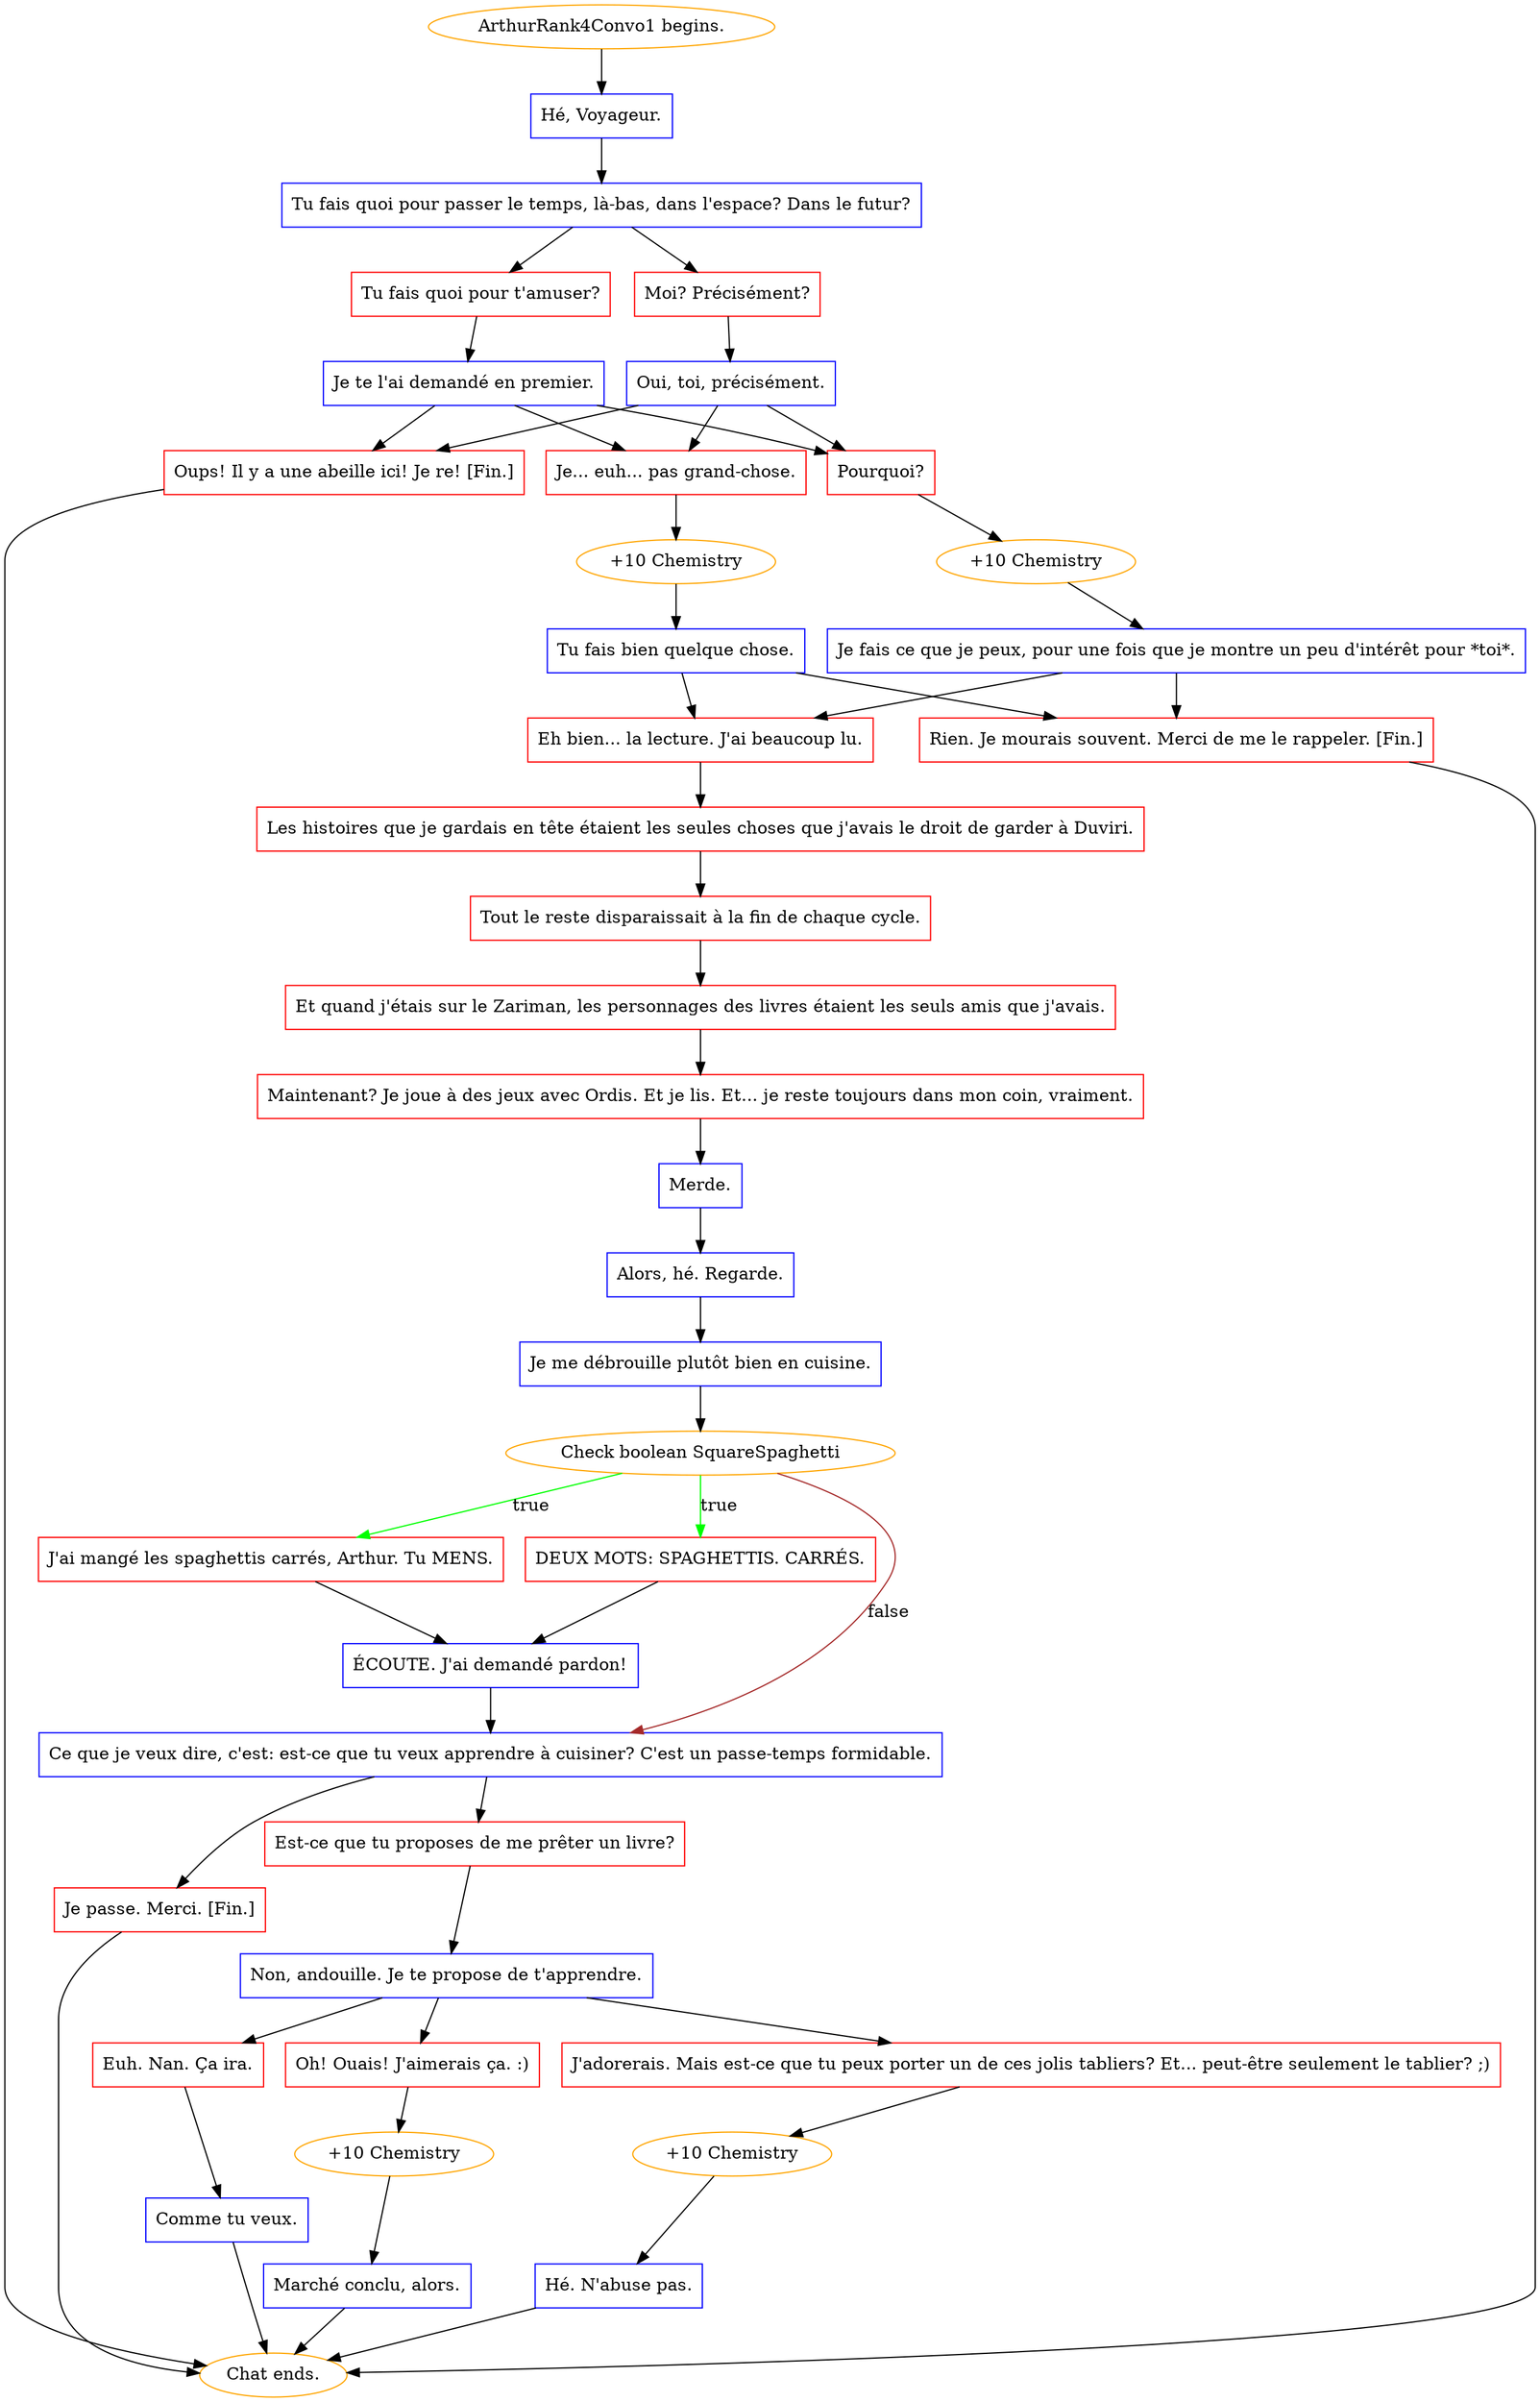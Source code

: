 digraph {
	"ArthurRank4Convo1 begins." [color=orange];
		"ArthurRank4Convo1 begins." -> j939183035;
	j939183035 [label="Hé, Voyageur.",shape=box,color=blue];
		j939183035 -> j3250587231;
	j3250587231 [label="Tu fais quoi pour passer le temps, là-bas, dans l'espace? Dans le futur?",shape=box,color=blue];
		j3250587231 -> j350309274;
		j3250587231 -> j443348658;
	j350309274 [label="Tu fais quoi pour t'amuser?",shape=box,color=red];
		j350309274 -> j295930526;
	j443348658 [label="Moi? Précisément?",shape=box,color=red];
		j443348658 -> j1636583893;
	j295930526 [label="Je te l'ai demandé en premier.",shape=box,color=blue];
		j295930526 -> j74005479;
		j295930526 -> j764677724;
		j295930526 -> j3667402872;
	j1636583893 [label="Oui, toi, précisément.",shape=box,color=blue];
		j1636583893 -> j74005479;
		j1636583893 -> j764677724;
		j1636583893 -> j3667402872;
	j74005479 [label="Je... euh... pas grand-chose.",shape=box,color=red];
		j74005479 -> j3800519802;
	j764677724 [label="Pourquoi?",shape=box,color=red];
		j764677724 -> j4145283670;
	j3667402872 [label="Oups! Il y a une abeille ici! Je re! [Fin.]",shape=box,color=red];
		j3667402872 -> "Chat ends.";
	j3800519802 [label="+10 Chemistry",color=orange];
		j3800519802 -> j3619247846;
	j4145283670 [label="+10 Chemistry",color=orange];
		j4145283670 -> j4291805877;
	"Chat ends." [color=orange];
	j3619247846 [label="Tu fais bien quelque chose.",shape=box,color=blue];
		j3619247846 -> j3378474676;
		j3619247846 -> j3311923331;
	j4291805877 [label="Je fais ce que je peux, pour une fois que je montre un peu d'intérêt pour *toi*.",shape=box,color=blue];
		j4291805877 -> j3378474676;
		j4291805877 -> j3311923331;
	j3378474676 [label="Rien. Je mourais souvent. Merci de me le rappeler. [Fin.]",shape=box,color=red];
		j3378474676 -> "Chat ends.";
	j3311923331 [label="Eh bien... la lecture. J'ai beaucoup lu.",shape=box,color=red];
		j3311923331 -> j1710584918;
	j1710584918 [label="Les histoires que je gardais en tête étaient les seules choses que j'avais le droit de garder à Duviri.",shape=box,color=red];
		j1710584918 -> j1269548774;
	j1269548774 [label="Tout le reste disparaissait à la fin de chaque cycle.",shape=box,color=red];
		j1269548774 -> j3168903873;
	j3168903873 [label="Et quand j'étais sur le Zariman, les personnages des livres étaient les seuls amis que j'avais.",shape=box,color=red];
		j3168903873 -> j3088333513;
	j3088333513 [label="Maintenant? Je joue à des jeux avec Ordis. Et je lis. Et... je reste toujours dans mon coin, vraiment.",shape=box,color=red];
		j3088333513 -> j3297711534;
	j3297711534 [label="Merde.",shape=box,color=blue];
		j3297711534 -> j163351826;
	j163351826 [label="Alors, hé. Regarde.",shape=box,color=blue];
		j163351826 -> j4288719460;
	j4288719460 [label="Je me débrouille plutôt bien en cuisine.",shape=box,color=blue];
		j4288719460 -> j1731381790;
	j1731381790 [label="Check boolean SquareSpaghetti",color=orange];
		j1731381790 -> j4285516913 [label=true,color=green];
		j1731381790 -> j619049316 [label=true,color=green];
		j1731381790 -> j1640739034 [label=false,color=brown];
	j4285516913 [label="DEUX MOTS: SPAGHETTIS. CARRÉS.",shape=box,color=red];
		j4285516913 -> j2315895746;
	j619049316 [label="J'ai mangé les spaghettis carrés, Arthur. Tu MENS.",shape=box,color=red];
		j619049316 -> j2315895746;
	j1640739034 [label="Ce que je veux dire, c'est: est-ce que tu veux apprendre à cuisiner? C'est un passe-temps formidable.",shape=box,color=blue];
		j1640739034 -> j3378137477;
		j1640739034 -> j3405059673;
	j2315895746 [label="ÉCOUTE. J'ai demandé pardon!",shape=box,color=blue];
		j2315895746 -> j1640739034;
	j3378137477 [label="Est-ce que tu proposes de me prêter un livre?",shape=box,color=red];
		j3378137477 -> j1948374058;
	j3405059673 [label="Je passe. Merci. [Fin.]",shape=box,color=red];
		j3405059673 -> "Chat ends.";
	j1948374058 [label="Non, andouille. Je te propose de t'apprendre.",shape=box,color=blue];
		j1948374058 -> j1097558171;
		j1948374058 -> j506599812;
		j1948374058 -> j404944574;
	j1097558171 [label="Oh! Ouais! J'aimerais ça. :)",shape=box,color=red];
		j1097558171 -> j1291461208;
	j506599812 [label="Euh. Nan. Ça ira.",shape=box,color=red];
		j506599812 -> j2714069586;
	j404944574 [label="J'adorerais. Mais est-ce que tu peux porter un de ces jolis tabliers? Et... peut-être seulement le tablier? ;)",shape=box,color=red];
		j404944574 -> j3972044301;
	j1291461208 [label="+10 Chemistry",color=orange];
		j1291461208 -> j4097379061;
	j2714069586 [label="Comme tu veux.",shape=box,color=blue];
		j2714069586 -> "Chat ends.";
	j3972044301 [label="+10 Chemistry",color=orange];
		j3972044301 -> j3780262006;
	j4097379061 [label="Marché conclu, alors.",shape=box,color=blue];
		j4097379061 -> "Chat ends.";
	j3780262006 [label="Hé. N'abuse pas.",shape=box,color=blue];
		j3780262006 -> "Chat ends.";
}